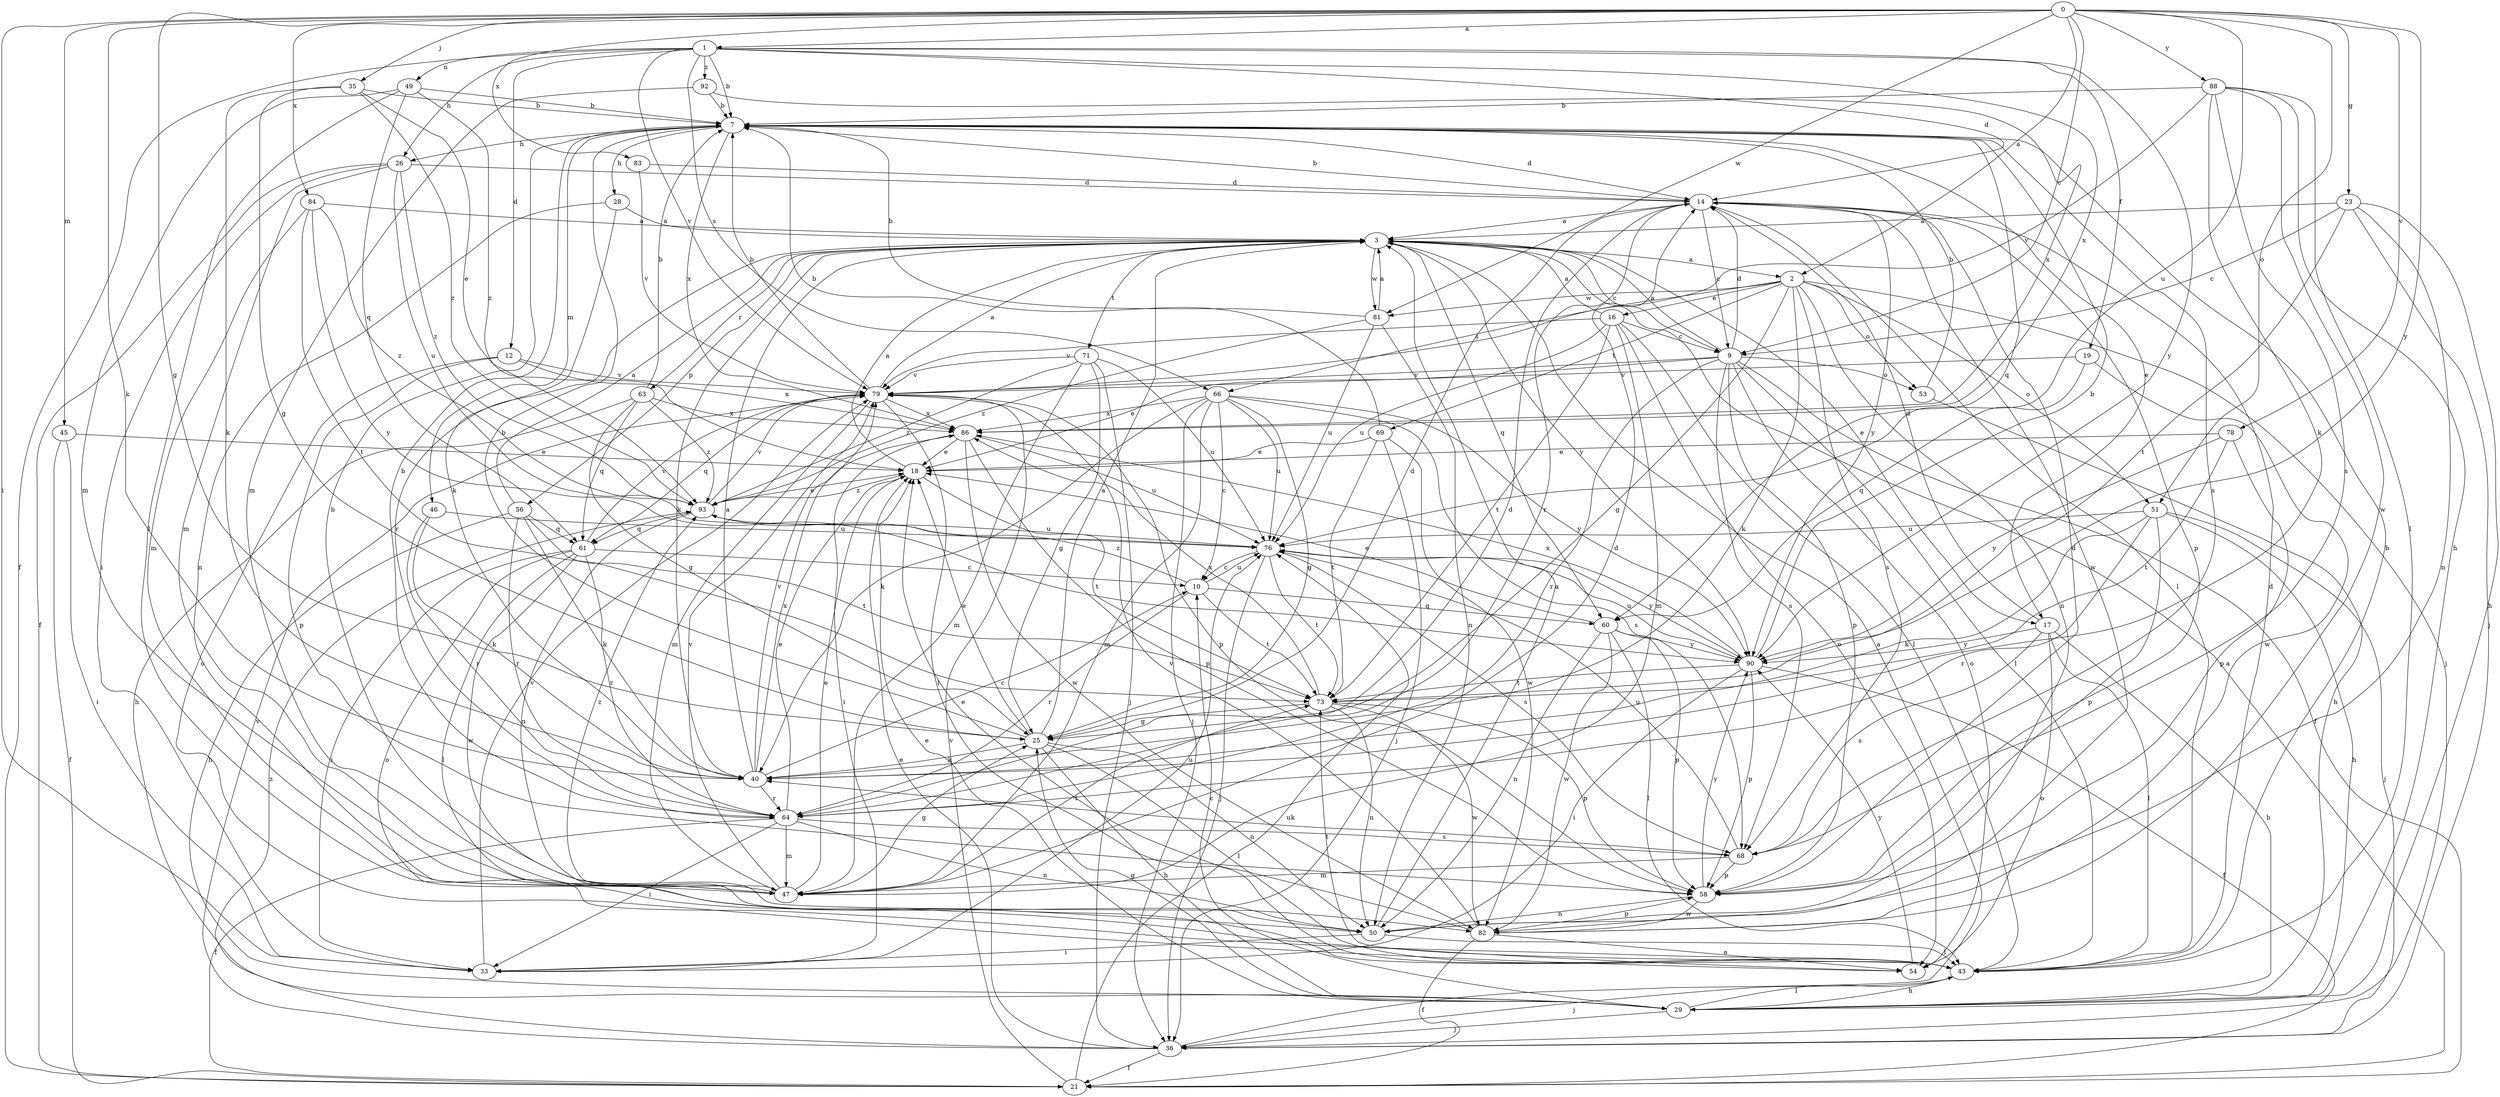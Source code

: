 strict digraph  {
0;
1;
2;
3;
7;
9;
10;
12;
14;
16;
17;
18;
19;
21;
23;
25;
26;
28;
29;
33;
35;
36;
40;
43;
45;
46;
47;
49;
50;
51;
53;
54;
56;
58;
60;
61;
63;
64;
66;
68;
69;
71;
73;
76;
78;
79;
81;
82;
83;
84;
86;
88;
90;
92;
93;
0 -> 1  [label=a];
0 -> 2  [label=a];
0 -> 9  [label=c];
0 -> 23  [label=g];
0 -> 25  [label=g];
0 -> 33  [label=i];
0 -> 35  [label=j];
0 -> 40  [label=k];
0 -> 45  [label=m];
0 -> 51  [label=o];
0 -> 76  [label=u];
0 -> 78  [label=v];
0 -> 81  [label=w];
0 -> 83  [label=x];
0 -> 84  [label=x];
0 -> 88  [label=y];
0 -> 90  [label=y];
1 -> 7  [label=b];
1 -> 12  [label=d];
1 -> 14  [label=d];
1 -> 19  [label=f];
1 -> 21  [label=f];
1 -> 26  [label=h];
1 -> 49  [label=n];
1 -> 66  [label=s];
1 -> 79  [label=v];
1 -> 86  [label=x];
1 -> 90  [label=y];
1 -> 92  [label=z];
2 -> 16  [label=e];
2 -> 25  [label=g];
2 -> 36  [label=j];
2 -> 40  [label=k];
2 -> 50  [label=n];
2 -> 51  [label=o];
2 -> 53  [label=o];
2 -> 66  [label=s];
2 -> 68  [label=s];
2 -> 69  [label=t];
2 -> 81  [label=w];
3 -> 2  [label=a];
3 -> 9  [label=c];
3 -> 17  [label=e];
3 -> 40  [label=k];
3 -> 56  [label=p];
3 -> 60  [label=q];
3 -> 63  [label=r];
3 -> 64  [label=r];
3 -> 71  [label=t];
3 -> 81  [label=w];
3 -> 90  [label=y];
7 -> 14  [label=d];
7 -> 17  [label=e];
7 -> 26  [label=h];
7 -> 28  [label=h];
7 -> 46  [label=m];
7 -> 60  [label=q];
7 -> 68  [label=s];
7 -> 86  [label=x];
9 -> 3  [label=a];
9 -> 14  [label=d];
9 -> 18  [label=e];
9 -> 21  [label=f];
9 -> 43  [label=l];
9 -> 53  [label=o];
9 -> 54  [label=o];
9 -> 58  [label=p];
9 -> 64  [label=r];
9 -> 68  [label=s];
9 -> 79  [label=v];
10 -> 60  [label=q];
10 -> 64  [label=r];
10 -> 73  [label=t];
10 -> 76  [label=u];
10 -> 93  [label=z];
12 -> 54  [label=o];
12 -> 58  [label=p];
12 -> 79  [label=v];
12 -> 86  [label=x];
14 -> 3  [label=a];
14 -> 7  [label=b];
14 -> 9  [label=c];
14 -> 43  [label=l];
14 -> 58  [label=p];
14 -> 64  [label=r];
14 -> 82  [label=w];
14 -> 90  [label=y];
16 -> 3  [label=a];
16 -> 9  [label=c];
16 -> 43  [label=l];
16 -> 47  [label=m];
16 -> 54  [label=o];
16 -> 73  [label=t];
16 -> 76  [label=u];
16 -> 79  [label=v];
17 -> 14  [label=d];
17 -> 29  [label=h];
17 -> 43  [label=l];
17 -> 54  [label=o];
17 -> 68  [label=s];
17 -> 90  [label=y];
18 -> 3  [label=a];
18 -> 73  [label=t];
18 -> 93  [label=z];
19 -> 60  [label=q];
19 -> 79  [label=v];
19 -> 82  [label=w];
21 -> 3  [label=a];
21 -> 76  [label=u];
21 -> 79  [label=v];
23 -> 3  [label=a];
23 -> 9  [label=c];
23 -> 29  [label=h];
23 -> 36  [label=j];
23 -> 50  [label=n];
23 -> 73  [label=t];
25 -> 3  [label=a];
25 -> 7  [label=b];
25 -> 14  [label=d];
25 -> 18  [label=e];
25 -> 29  [label=h];
25 -> 40  [label=k];
25 -> 43  [label=l];
25 -> 50  [label=n];
26 -> 14  [label=d];
26 -> 21  [label=f];
26 -> 33  [label=i];
26 -> 47  [label=m];
26 -> 76  [label=u];
26 -> 93  [label=z];
28 -> 3  [label=a];
28 -> 40  [label=k];
28 -> 50  [label=n];
29 -> 10  [label=c];
29 -> 18  [label=e];
29 -> 25  [label=g];
29 -> 36  [label=j];
29 -> 43  [label=l];
33 -> 76  [label=u];
33 -> 79  [label=v];
35 -> 7  [label=b];
35 -> 18  [label=e];
35 -> 25  [label=g];
35 -> 40  [label=k];
35 -> 93  [label=z];
36 -> 3  [label=a];
36 -> 18  [label=e];
36 -> 21  [label=f];
36 -> 79  [label=v];
36 -> 93  [label=z];
40 -> 3  [label=a];
40 -> 10  [label=c];
40 -> 64  [label=r];
40 -> 79  [label=v];
40 -> 86  [label=x];
43 -> 7  [label=b];
43 -> 14  [label=d];
43 -> 29  [label=h];
43 -> 36  [label=j];
43 -> 73  [label=t];
45 -> 18  [label=e];
45 -> 21  [label=f];
45 -> 33  [label=i];
46 -> 40  [label=k];
46 -> 64  [label=r];
46 -> 76  [label=u];
47 -> 7  [label=b];
47 -> 14  [label=d];
47 -> 18  [label=e];
47 -> 25  [label=g];
47 -> 73  [label=t];
47 -> 79  [label=v];
47 -> 93  [label=z];
49 -> 7  [label=b];
49 -> 43  [label=l];
49 -> 47  [label=m];
49 -> 61  [label=q];
49 -> 93  [label=z];
50 -> 3  [label=a];
50 -> 33  [label=i];
50 -> 43  [label=l];
51 -> 29  [label=h];
51 -> 36  [label=j];
51 -> 40  [label=k];
51 -> 58  [label=p];
51 -> 64  [label=r];
51 -> 76  [label=u];
53 -> 7  [label=b];
53 -> 29  [label=h];
54 -> 90  [label=y];
56 -> 3  [label=a];
56 -> 29  [label=h];
56 -> 40  [label=k];
56 -> 61  [label=q];
56 -> 64  [label=r];
56 -> 73  [label=t];
58 -> 14  [label=d];
58 -> 50  [label=n];
58 -> 82  [label=w];
58 -> 90  [label=y];
60 -> 18  [label=e];
60 -> 43  [label=l];
60 -> 50  [label=n];
60 -> 58  [label=p];
60 -> 82  [label=w];
60 -> 90  [label=y];
61 -> 10  [label=c];
61 -> 33  [label=i];
61 -> 43  [label=l];
61 -> 54  [label=o];
61 -> 64  [label=r];
61 -> 79  [label=v];
61 -> 82  [label=w];
63 -> 7  [label=b];
63 -> 25  [label=g];
63 -> 29  [label=h];
63 -> 61  [label=q];
63 -> 86  [label=x];
63 -> 93  [label=z];
64 -> 7  [label=b];
64 -> 14  [label=d];
64 -> 18  [label=e];
64 -> 21  [label=f];
64 -> 33  [label=i];
64 -> 47  [label=m];
64 -> 50  [label=n];
64 -> 68  [label=s];
66 -> 10  [label=c];
66 -> 25  [label=g];
66 -> 36  [label=j];
66 -> 40  [label=k];
66 -> 47  [label=m];
66 -> 68  [label=s];
66 -> 76  [label=u];
66 -> 86  [label=x];
66 -> 90  [label=y];
68 -> 40  [label=k];
68 -> 47  [label=m];
68 -> 58  [label=p];
68 -> 76  [label=u];
69 -> 7  [label=b];
69 -> 18  [label=e];
69 -> 36  [label=j];
69 -> 73  [label=t];
69 -> 82  [label=w];
71 -> 25  [label=g];
71 -> 36  [label=j];
71 -> 47  [label=m];
71 -> 76  [label=u];
71 -> 79  [label=v];
71 -> 93  [label=z];
73 -> 25  [label=g];
73 -> 50  [label=n];
73 -> 58  [label=p];
73 -> 82  [label=w];
73 -> 86  [label=x];
76 -> 10  [label=c];
76 -> 36  [label=j];
76 -> 68  [label=s];
76 -> 73  [label=t];
76 -> 90  [label=y];
78 -> 18  [label=e];
78 -> 58  [label=p];
78 -> 73  [label=t];
78 -> 90  [label=y];
79 -> 3  [label=a];
79 -> 7  [label=b];
79 -> 43  [label=l];
79 -> 47  [label=m];
79 -> 58  [label=p];
79 -> 61  [label=q];
79 -> 86  [label=x];
81 -> 3  [label=a];
81 -> 7  [label=b];
81 -> 50  [label=n];
81 -> 76  [label=u];
81 -> 93  [label=z];
82 -> 18  [label=e];
82 -> 21  [label=f];
82 -> 54  [label=o];
82 -> 58  [label=p];
82 -> 79  [label=v];
83 -> 14  [label=d];
83 -> 79  [label=v];
84 -> 3  [label=a];
84 -> 47  [label=m];
84 -> 73  [label=t];
84 -> 90  [label=y];
84 -> 93  [label=z];
86 -> 18  [label=e];
86 -> 33  [label=i];
86 -> 58  [label=p];
86 -> 76  [label=u];
86 -> 82  [label=w];
88 -> 7  [label=b];
88 -> 29  [label=h];
88 -> 40  [label=k];
88 -> 43  [label=l];
88 -> 68  [label=s];
88 -> 79  [label=v];
88 -> 82  [label=w];
90 -> 7  [label=b];
90 -> 21  [label=f];
90 -> 33  [label=i];
90 -> 58  [label=p];
90 -> 73  [label=t];
90 -> 76  [label=u];
90 -> 86  [label=x];
92 -> 7  [label=b];
92 -> 47  [label=m];
92 -> 86  [label=x];
93 -> 18  [label=e];
93 -> 50  [label=n];
93 -> 61  [label=q];
93 -> 76  [label=u];
93 -> 79  [label=v];
}
